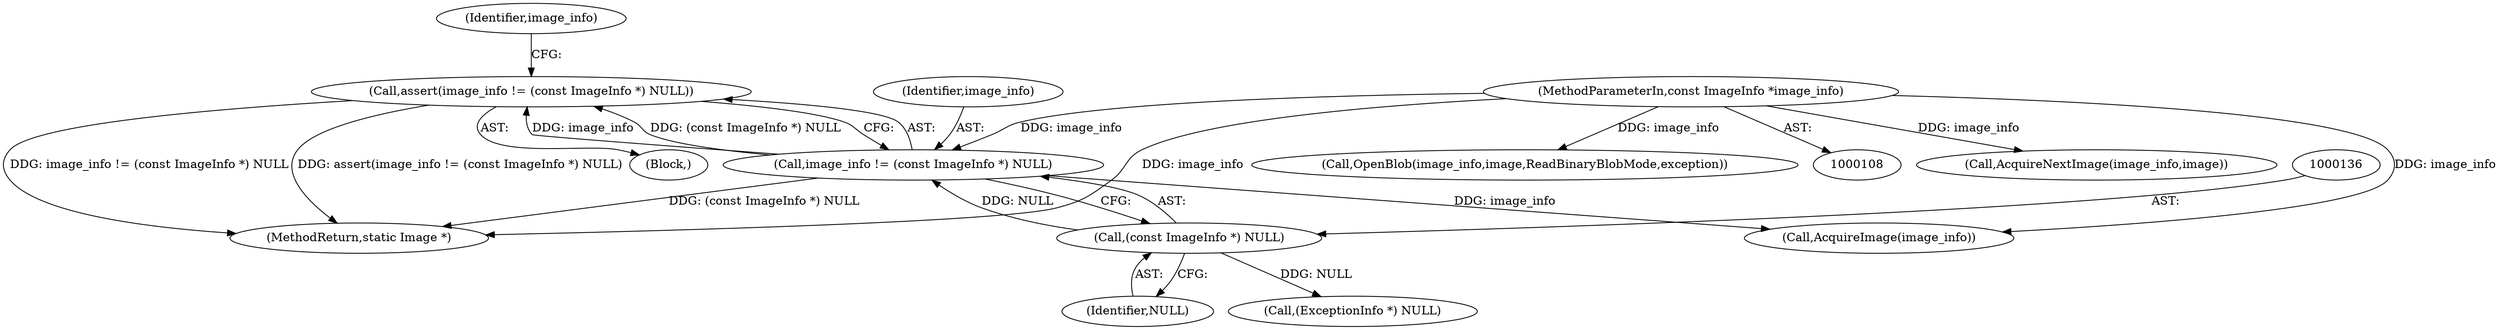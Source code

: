 digraph "0_ImageMagick_3007531bfd326c5c1e29cd41d2cd80c166de8528@API" {
"1000132" [label="(Call,assert(image_info != (const ImageInfo *) NULL))"];
"1000133" [label="(Call,image_info != (const ImageInfo *) NULL)"];
"1000109" [label="(MethodParameterIn,const ImageInfo *image_info)"];
"1000135" [label="(Call,(const ImageInfo *) NULL)"];
"1000135" [label="(Call,(const ImageInfo *) NULL)"];
"1000109" [label="(MethodParameterIn,const ImageInfo *image_info)"];
"1001623" [label="(Call,AcquireNextImage(image_info,image))"];
"1000141" [label="(Identifier,image_info)"];
"1000111" [label="(Block,)"];
"1000137" [label="(Identifier,NULL)"];
"1000132" [label="(Call,assert(image_info != (const ImageInfo *) NULL))"];
"1001672" [label="(MethodReturn,static Image *)"];
"1000177" [label="(Call,OpenBlob(image_info,image,ReadBinaryBlobMode,exception))"];
"1000133" [label="(Call,image_info != (const ImageInfo *) NULL)"];
"1000162" [label="(Call,(ExceptionInfo *) NULL)"];
"1000173" [label="(Call,AcquireImage(image_info))"];
"1000134" [label="(Identifier,image_info)"];
"1000132" -> "1000111"  [label="AST: "];
"1000132" -> "1000133"  [label="CFG: "];
"1000133" -> "1000132"  [label="AST: "];
"1000141" -> "1000132"  [label="CFG: "];
"1000132" -> "1001672"  [label="DDG: assert(image_info != (const ImageInfo *) NULL)"];
"1000132" -> "1001672"  [label="DDG: image_info != (const ImageInfo *) NULL"];
"1000133" -> "1000132"  [label="DDG: image_info"];
"1000133" -> "1000132"  [label="DDG: (const ImageInfo *) NULL"];
"1000133" -> "1000135"  [label="CFG: "];
"1000134" -> "1000133"  [label="AST: "];
"1000135" -> "1000133"  [label="AST: "];
"1000133" -> "1001672"  [label="DDG: (const ImageInfo *) NULL"];
"1000109" -> "1000133"  [label="DDG: image_info"];
"1000135" -> "1000133"  [label="DDG: NULL"];
"1000133" -> "1000173"  [label="DDG: image_info"];
"1000109" -> "1000108"  [label="AST: "];
"1000109" -> "1001672"  [label="DDG: image_info"];
"1000109" -> "1000173"  [label="DDG: image_info"];
"1000109" -> "1000177"  [label="DDG: image_info"];
"1000109" -> "1001623"  [label="DDG: image_info"];
"1000135" -> "1000137"  [label="CFG: "];
"1000136" -> "1000135"  [label="AST: "];
"1000137" -> "1000135"  [label="AST: "];
"1000135" -> "1000162"  [label="DDG: NULL"];
}
